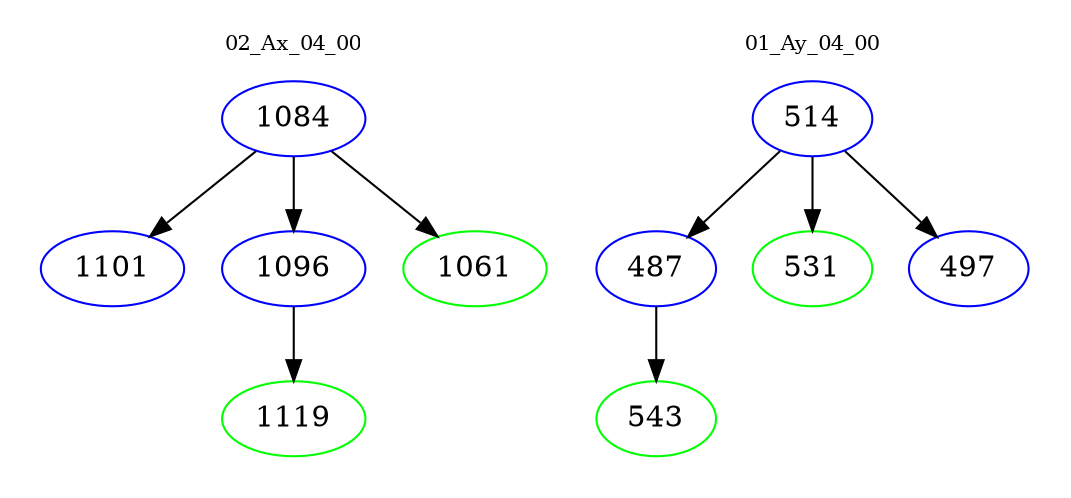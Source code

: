 digraph{
subgraph cluster_0 {
color = white
label = "02_Ax_04_00";
fontsize=10;
T0_1084 [label="1084", color="blue"]
T0_1084 -> T0_1101 [color="black"]
T0_1101 [label="1101", color="blue"]
T0_1084 -> T0_1096 [color="black"]
T0_1096 [label="1096", color="blue"]
T0_1096 -> T0_1119 [color="black"]
T0_1119 [label="1119", color="green"]
T0_1084 -> T0_1061 [color="black"]
T0_1061 [label="1061", color="green"]
}
subgraph cluster_1 {
color = white
label = "01_Ay_04_00";
fontsize=10;
T1_514 [label="514", color="blue"]
T1_514 -> T1_487 [color="black"]
T1_487 [label="487", color="blue"]
T1_487 -> T1_543 [color="black"]
T1_543 [label="543", color="green"]
T1_514 -> T1_531 [color="black"]
T1_531 [label="531", color="green"]
T1_514 -> T1_497 [color="black"]
T1_497 [label="497", color="blue"]
}
}
